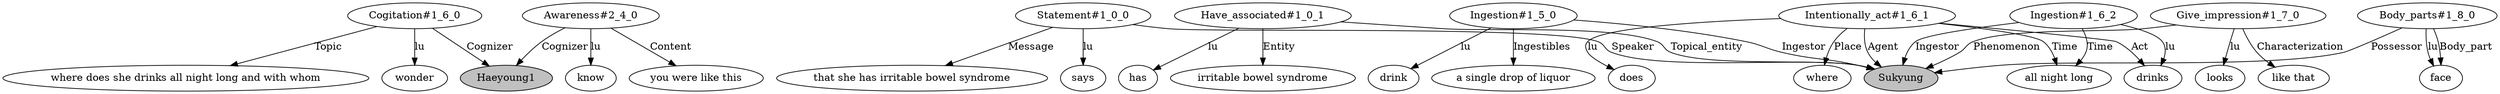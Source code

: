 // The Round Table
digraph {
	0 [label=Haeyoung1 fillcolor=gray style=filled]
	1 [label="Cogitation#1_6_0"]
	2 [label=wonder]
	3 [label="where does she drinks all night long and with whom"]
	1 -> 2 [label=lu]
	1 -> 0 [label=Cognizer]
	1 -> 3 [label=Topic]
	4 [label="Awareness#2_4_0"]
	5 [label=know]
	6 [label="you were like this"]
	4 -> 5 [label=lu]
	4 -> 0 [label=Cognizer]
	4 -> 6 [label=Content]
	7 [label=Sukyung fillcolor=gray style=filled]
	8 [label="Statement#1_0_0"]
	9 [label=says]
	10 [label="that she has irritable bowel syndrome"]
	8 -> 9 [label=lu]
	8 -> 7 [label=Speaker]
	8 -> 10 [label=Message]
	11 [label="Have_associated#1_0_1"]
	12 [label=has]
	13 [label="irritable bowel syndrome"]
	11 -> 12 [label=lu]
	11 -> 7 [label=Topical_entity]
	11 -> 13 [label=Entity]
	14 [label="Ingestion#1_5_0"]
	15 [label=drink]
	16 [label="a single drop of liquor"]
	14 -> 15 [label=lu]
	14 -> 7 [label=Ingestor]
	14 -> 16 [label=Ingestibles]
	17 [label="Intentionally_act#1_6_1"]
	18 [label=does]
	19 [label=where]
	20 [label=drinks]
	21 [label="all night long"]
	17 -> 18 [label=lu]
	17 -> 19 [label=Place]
	17 -> 7 [label=Agent]
	17 -> 20 [label=Act]
	17 -> 21 [label=Time]
	22 [label="Ingestion#1_6_2"]
	22 -> 20 [label=lu]
	22 -> 7 [label=Ingestor]
	22 -> 21 [label=Time]
	23 [label="Give_impression#1_7_0"]
	24 [label=looks]
	25 [label="like that"]
	23 -> 24 [label=lu]
	23 -> 7 [label=Phenomenon]
	23 -> 25 [label=Characterization]
	26 [label="Body_parts#1_8_0"]
	27 [label=face]
	26 -> 27 [label=lu]
	26 -> 7 [label=Possessor]
	26 -> 27 [label=Body_part]
}

